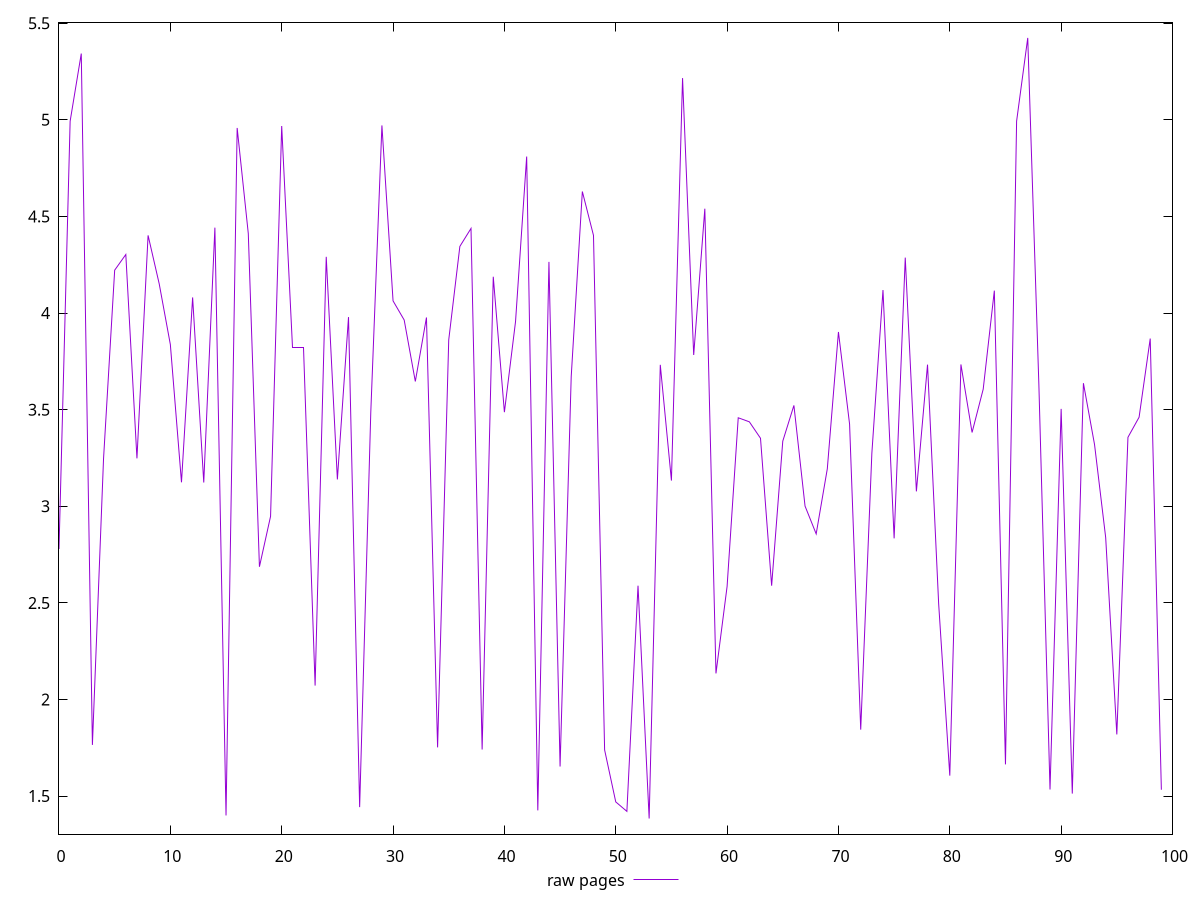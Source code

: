 $_rawPages <<EOF
2.779
4.993
5.343
1.7650000000000001
3.2460000000000004
4.2219999999999995
4.303
3.248
4.402
4.151
3.8370000000000006
3.1239999999999997
4.0809999999999995
3.1229999999999993
4.442
1.4
4.957999999999999
4.411
2.6870000000000003
2.9479999999999995
4.967999999999999
3.821
3.8210000000000006
2.0719999999999996
4.291
3.139
3.978999999999999
1.443
3.4860000000000007
4.971
4.063
3.9640000000000004
3.646
3.9769999999999994
1.752
3.8610000000000007
4.345000000000001
4.438
1.7409999999999999
4.188000000000001
3.487
3.9560000000000004
4.809999999999999
1.426
4.265000000000001
1.6529999999999998
3.6710000000000003
4.6290000000000004
4.401999999999999
1.7389999999999999
1.47
1.4209999999999998
2.589
1.384
3.7319999999999993
3.1329999999999996
5.216000000000001
3.7829999999999995
4.54
2.135
2.585
3.4579999999999993
3.4370000000000003
3.3520000000000003
2.5889999999999995
3.3369999999999997
3.5219999999999994
3.0010000000000003
2.857
3.193999999999999
3.902
3.424999999999999
1.8440000000000003
3.274000000000001
4.119
2.8340000000000005
4.287
3.077
3.7330000000000005
2.495
1.6059999999999999
3.734
3.3819999999999997
3.6060000000000008
4.116
1.6640000000000001
4.992999999999999
5.4239999999999995
3.628
1.534
3.5040000000000004
1.513
3.637
3.3190000000000004
2.838
1.819
3.357
3.461
3.8680000000000003
1.533
EOF
set key outside below
set terminal pngcairo
set output "report_00006_2020-11-02T20-21-41.718Z/network-rtt/pages//raw.png"
set yrange [1.3032:5.5047999999999995]
plot $_rawPages title "raw pages" with line ,